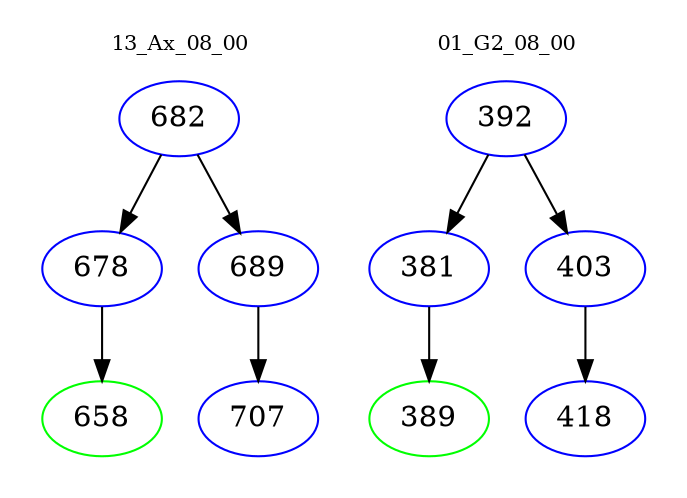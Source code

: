 digraph{
subgraph cluster_0 {
color = white
label = "13_Ax_08_00";
fontsize=10;
T0_682 [label="682", color="blue"]
T0_682 -> T0_678 [color="black"]
T0_678 [label="678", color="blue"]
T0_678 -> T0_658 [color="black"]
T0_658 [label="658", color="green"]
T0_682 -> T0_689 [color="black"]
T0_689 [label="689", color="blue"]
T0_689 -> T0_707 [color="black"]
T0_707 [label="707", color="blue"]
}
subgraph cluster_1 {
color = white
label = "01_G2_08_00";
fontsize=10;
T1_392 [label="392", color="blue"]
T1_392 -> T1_381 [color="black"]
T1_381 [label="381", color="blue"]
T1_381 -> T1_389 [color="black"]
T1_389 [label="389", color="green"]
T1_392 -> T1_403 [color="black"]
T1_403 [label="403", color="blue"]
T1_403 -> T1_418 [color="black"]
T1_418 [label="418", color="blue"]
}
}
